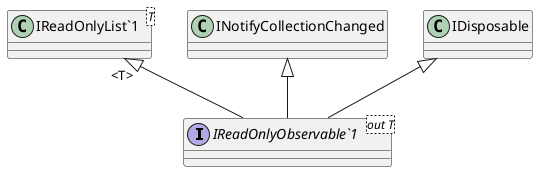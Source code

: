 @startuml
interface "IReadOnlyObservable`1"<out T> {
}
class "IReadOnlyList`1"<T> {
}
"IReadOnlyList`1" "<T>" <|-- "IReadOnlyObservable`1"
INotifyCollectionChanged <|-- "IReadOnlyObservable`1"
IDisposable <|-- "IReadOnlyObservable`1"
@enduml
